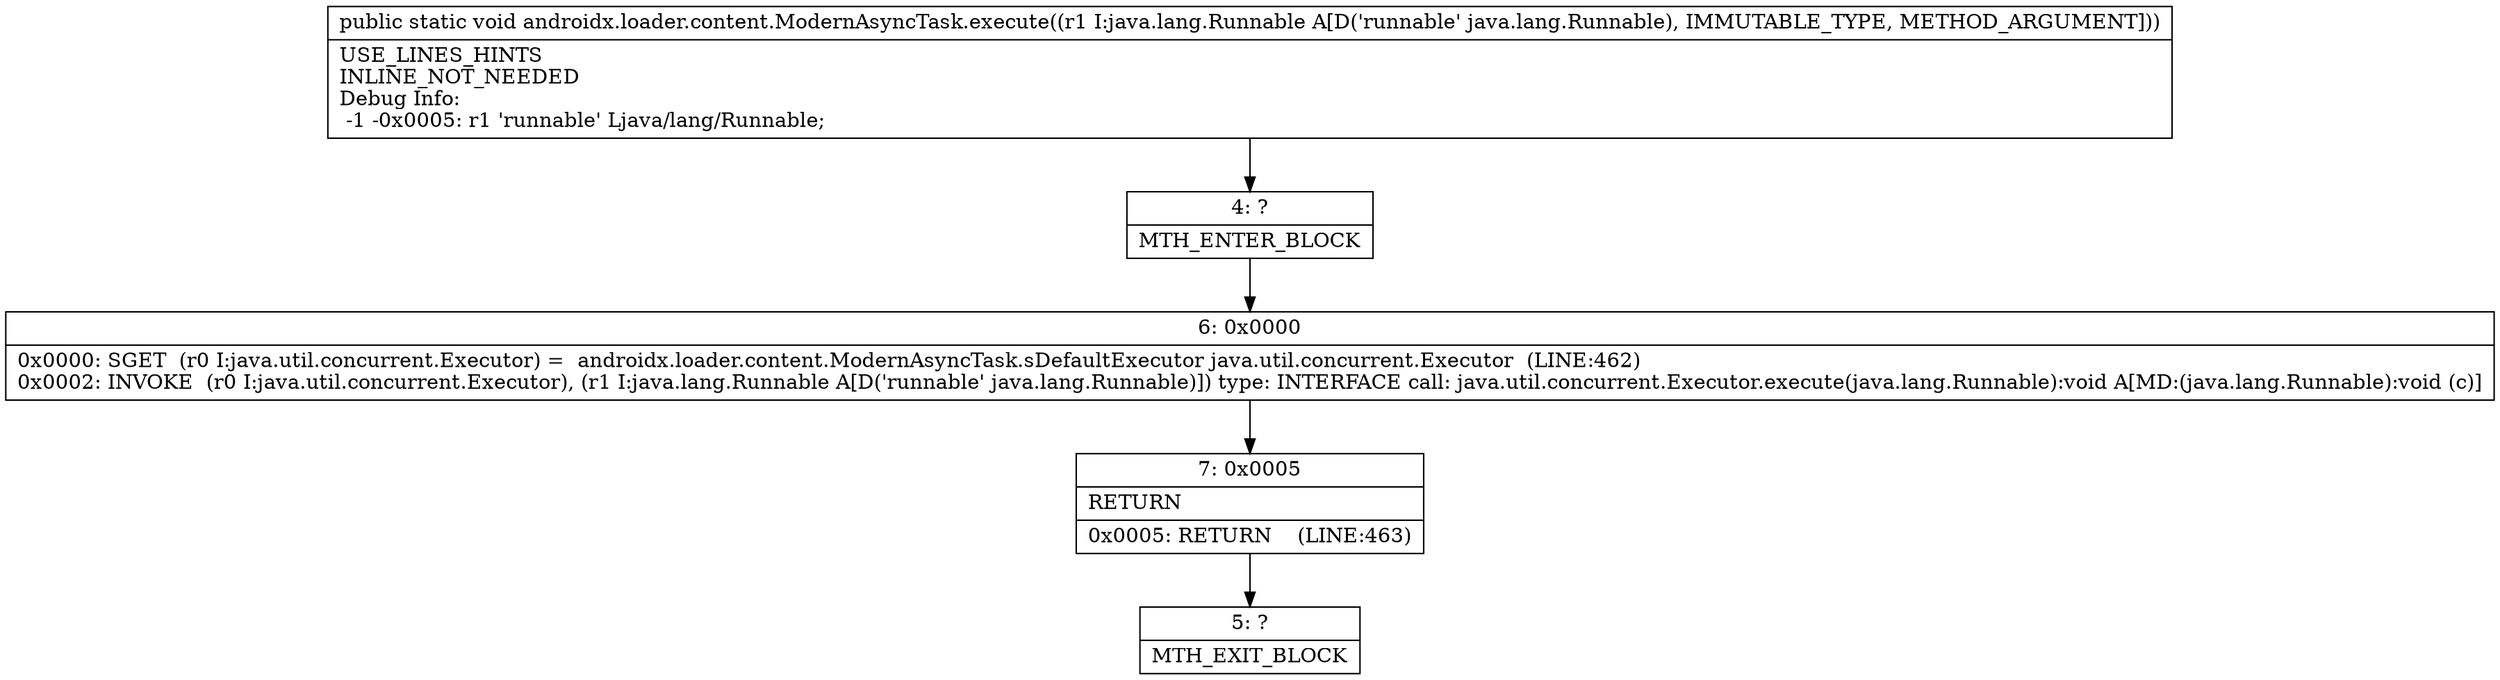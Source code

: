 digraph "CFG forandroidx.loader.content.ModernAsyncTask.execute(Ljava\/lang\/Runnable;)V" {
Node_4 [shape=record,label="{4\:\ ?|MTH_ENTER_BLOCK\l}"];
Node_6 [shape=record,label="{6\:\ 0x0000|0x0000: SGET  (r0 I:java.util.concurrent.Executor) =  androidx.loader.content.ModernAsyncTask.sDefaultExecutor java.util.concurrent.Executor  (LINE:462)\l0x0002: INVOKE  (r0 I:java.util.concurrent.Executor), (r1 I:java.lang.Runnable A[D('runnable' java.lang.Runnable)]) type: INTERFACE call: java.util.concurrent.Executor.execute(java.lang.Runnable):void A[MD:(java.lang.Runnable):void (c)]\l}"];
Node_7 [shape=record,label="{7\:\ 0x0005|RETURN\l|0x0005: RETURN    (LINE:463)\l}"];
Node_5 [shape=record,label="{5\:\ ?|MTH_EXIT_BLOCK\l}"];
MethodNode[shape=record,label="{public static void androidx.loader.content.ModernAsyncTask.execute((r1 I:java.lang.Runnable A[D('runnable' java.lang.Runnable), IMMUTABLE_TYPE, METHOD_ARGUMENT]))  | USE_LINES_HINTS\lINLINE_NOT_NEEDED\lDebug Info:\l  \-1 \-0x0005: r1 'runnable' Ljava\/lang\/Runnable;\l}"];
MethodNode -> Node_4;Node_4 -> Node_6;
Node_6 -> Node_7;
Node_7 -> Node_5;
}

